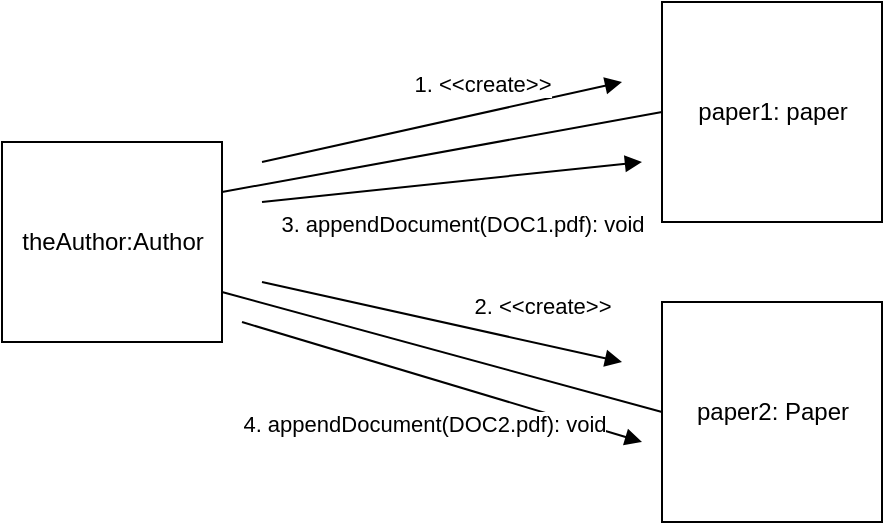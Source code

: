<mxfile version="12.9.13" type="device"><diagram id="MjtYDBgqvoS-jJ9aIE7m" name="Page-1"><mxGraphModel dx="1138" dy="823" grid="1" gridSize="10" guides="1" tooltips="1" connect="1" arrows="1" fold="1" page="1" pageScale="1" pageWidth="850" pageHeight="1100" math="0" shadow="0"><root><mxCell id="0"/><mxCell id="1" parent="0"/><mxCell id="EZNuTRvygKd3ccOnuxM0-1" value="theAuthor:Author" style="html=1;" vertex="1" parent="1"><mxGeometry x="40" y="220" width="110" height="100" as="geometry"/></mxCell><mxCell id="EZNuTRvygKd3ccOnuxM0-2" value="paper1: paper" style="html=1;" vertex="1" parent="1"><mxGeometry x="370" y="150" width="110" height="110" as="geometry"/></mxCell><mxCell id="EZNuTRvygKd3ccOnuxM0-3" value="1. &amp;lt;&amp;lt;create&amp;gt;&amp;gt;" style="html=1;verticalAlign=bottom;endArrow=block;" edge="1" parent="1"><mxGeometry x="0.235" y="5" width="80" relative="1" as="geometry"><mxPoint x="170" y="230" as="sourcePoint"/><mxPoint x="350" y="190" as="targetPoint"/><mxPoint as="offset"/></mxGeometry></mxCell><mxCell id="EZNuTRvygKd3ccOnuxM0-4" value="paper2: Paper" style="html=1;" vertex="1" parent="1"><mxGeometry x="370" y="300" width="110" height="110" as="geometry"/></mxCell><mxCell id="EZNuTRvygKd3ccOnuxM0-5" value="2. &amp;lt;&amp;lt;create&amp;gt;&amp;gt;" style="html=1;verticalAlign=bottom;endArrow=block;" edge="1" parent="1"><mxGeometry x="0.532" y="10" width="80" relative="1" as="geometry"><mxPoint x="170" y="290" as="sourcePoint"/><mxPoint x="350" y="330" as="targetPoint"/><mxPoint as="offset"/></mxGeometry></mxCell><mxCell id="EZNuTRvygKd3ccOnuxM0-6" value="" style="endArrow=none;html=1;entryX=0;entryY=0.5;entryDx=0;entryDy=0;exitX=1;exitY=0.25;exitDx=0;exitDy=0;" edge="1" parent="1" source="EZNuTRvygKd3ccOnuxM0-1" target="EZNuTRvygKd3ccOnuxM0-2"><mxGeometry width="50" height="50" relative="1" as="geometry"><mxPoint x="140" y="400" as="sourcePoint"/><mxPoint x="190" y="350" as="targetPoint"/></mxGeometry></mxCell><mxCell id="EZNuTRvygKd3ccOnuxM0-7" value="3. appendDocument(DOC1.pdf): void" style="html=1;verticalAlign=bottom;endArrow=block;" edge="1" parent="1"><mxGeometry x="0.019" y="-30" width="80" relative="1" as="geometry"><mxPoint x="170" y="250" as="sourcePoint"/><mxPoint x="360" y="230" as="targetPoint"/><mxPoint as="offset"/></mxGeometry></mxCell><mxCell id="EZNuTRvygKd3ccOnuxM0-8" value="" style="endArrow=none;html=1;entryX=0;entryY=0.5;entryDx=0;entryDy=0;exitX=1;exitY=0.75;exitDx=0;exitDy=0;" edge="1" parent="1" source="EZNuTRvygKd3ccOnuxM0-1" target="EZNuTRvygKd3ccOnuxM0-4"><mxGeometry width="50" height="50" relative="1" as="geometry"><mxPoint x="-40" y="440" as="sourcePoint"/><mxPoint x="180" y="410" as="targetPoint"/></mxGeometry></mxCell><mxCell id="EZNuTRvygKd3ccOnuxM0-9" value="4. appendDocument(DOC2.pdf): void" style="html=1;verticalAlign=bottom;endArrow=block;" edge="1" parent="1"><mxGeometry x="-0.009" y="-32" width="80" relative="1" as="geometry"><mxPoint x="160" y="310" as="sourcePoint"/><mxPoint x="360" y="370" as="targetPoint"/><mxPoint x="1" as="offset"/></mxGeometry></mxCell></root></mxGraphModel></diagram></mxfile>